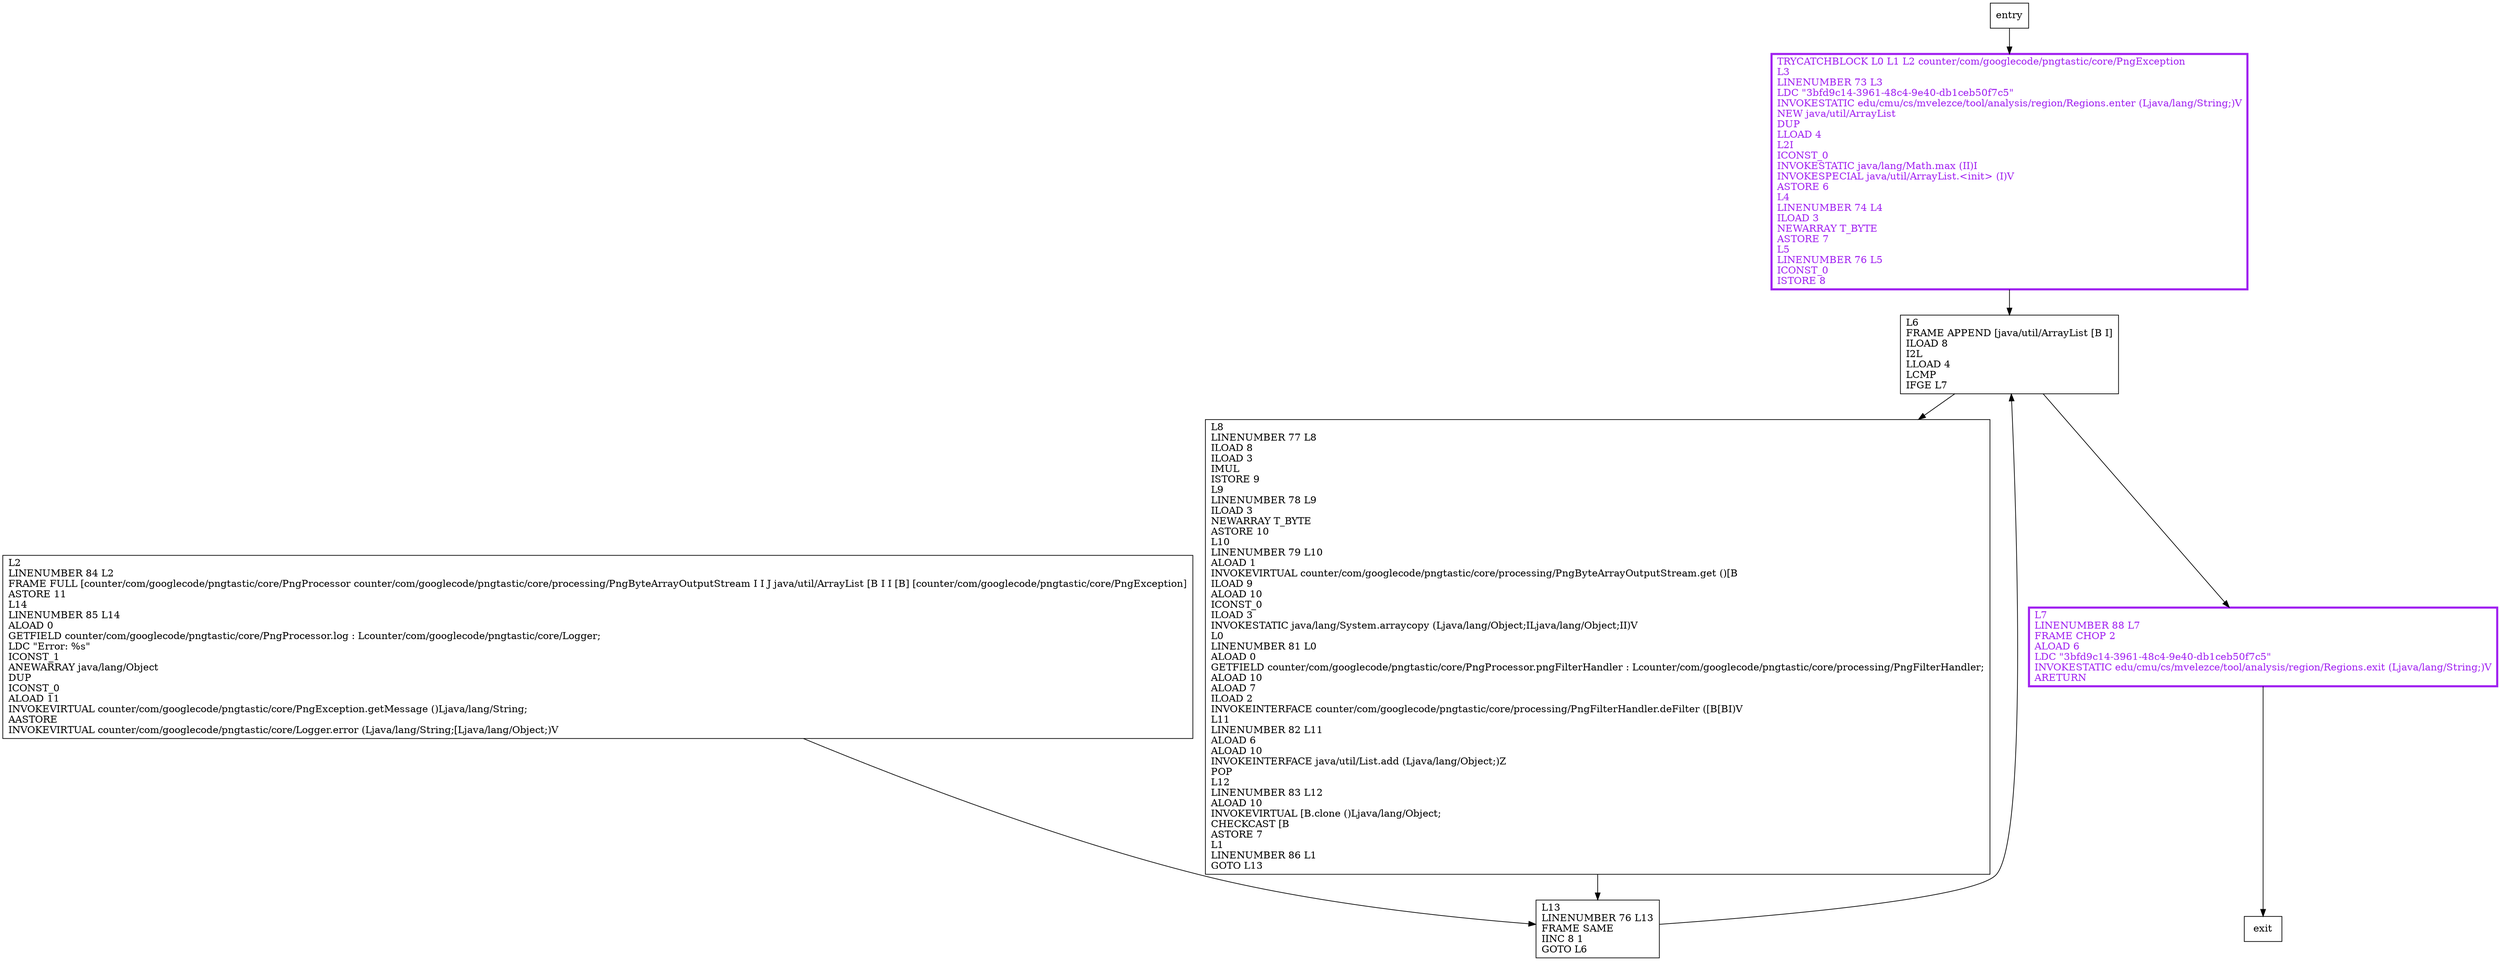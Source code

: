digraph getScanlines {
node [shape=record];
556304707 [label="L6\lFRAME APPEND [java/util/ArrayList [B I]\lILOAD 8\lI2L\lLLOAD 4\lLCMP\lIFGE L7\l"];
1238784191 [label="L2\lLINENUMBER 84 L2\lFRAME FULL [counter/com/googlecode/pngtastic/core/PngProcessor counter/com/googlecode/pngtastic/core/processing/PngByteArrayOutputStream I I J java/util/ArrayList [B I I [B] [counter/com/googlecode/pngtastic/core/PngException]\lASTORE 11\lL14\lLINENUMBER 85 L14\lALOAD 0\lGETFIELD counter/com/googlecode/pngtastic/core/PngProcessor.log : Lcounter/com/googlecode/pngtastic/core/Logger;\lLDC \"Error: %s\"\lICONST_1\lANEWARRAY java/lang/Object\lDUP\lICONST_0\lALOAD 11\lINVOKEVIRTUAL counter/com/googlecode/pngtastic/core/PngException.getMessage ()Ljava/lang/String;\lAASTORE\lINVOKEVIRTUAL counter/com/googlecode/pngtastic/core/Logger.error (Ljava/lang/String;[Ljava/lang/Object;)V\l"];
1827133099 [label="L13\lLINENUMBER 76 L13\lFRAME SAME\lIINC 8 1\lGOTO L6\l"];
1659432863 [label="TRYCATCHBLOCK L0 L1 L2 counter/com/googlecode/pngtastic/core/PngException\lL3\lLINENUMBER 73 L3\lLDC \"3bfd9c14-3961-48c4-9e40-db1ceb50f7c5\"\lINVOKESTATIC edu/cmu/cs/mvelezce/tool/analysis/region/Regions.enter (Ljava/lang/String;)V\lNEW java/util/ArrayList\lDUP\lLLOAD 4\lL2I\lICONST_0\lINVOKESTATIC java/lang/Math.max (II)I\lINVOKESPECIAL java/util/ArrayList.\<init\> (I)V\lASTORE 6\lL4\lLINENUMBER 74 L4\lILOAD 3\lNEWARRAY T_BYTE\lASTORE 7\lL5\lLINENUMBER 76 L5\lICONST_0\lISTORE 8\l"];
114947620 [label="L8\lLINENUMBER 77 L8\lILOAD 8\lILOAD 3\lIMUL\lISTORE 9\lL9\lLINENUMBER 78 L9\lILOAD 3\lNEWARRAY T_BYTE\lASTORE 10\lL10\lLINENUMBER 79 L10\lALOAD 1\lINVOKEVIRTUAL counter/com/googlecode/pngtastic/core/processing/PngByteArrayOutputStream.get ()[B\lILOAD 9\lALOAD 10\lICONST_0\lILOAD 3\lINVOKESTATIC java/lang/System.arraycopy (Ljava/lang/Object;ILjava/lang/Object;II)V\lL0\lLINENUMBER 81 L0\lALOAD 0\lGETFIELD counter/com/googlecode/pngtastic/core/PngProcessor.pngFilterHandler : Lcounter/com/googlecode/pngtastic/core/processing/PngFilterHandler;\lALOAD 10\lALOAD 7\lILOAD 2\lINVOKEINTERFACE counter/com/googlecode/pngtastic/core/processing/PngFilterHandler.deFilter ([B[BI)V\lL11\lLINENUMBER 82 L11\lALOAD 6\lALOAD 10\lINVOKEINTERFACE java/util/List.add (Ljava/lang/Object;)Z\lPOP\lL12\lLINENUMBER 83 L12\lALOAD 10\lINVOKEVIRTUAL [B.clone ()Ljava/lang/Object;\lCHECKCAST [B\lASTORE 7\lL1\lLINENUMBER 86 L1\lGOTO L13\l"];
1491475992 [label="L7\lLINENUMBER 88 L7\lFRAME CHOP 2\lALOAD 6\lLDC \"3bfd9c14-3961-48c4-9e40-db1ceb50f7c5\"\lINVOKESTATIC edu/cmu/cs/mvelezce/tool/analysis/region/Regions.exit (Ljava/lang/String;)V\lARETURN\l"];
entry;
exit;
556304707 -> 114947620;
556304707 -> 1491475992;
entry -> 1659432863;
1238784191 -> 1827133099;
1827133099 -> 556304707;
1659432863 -> 556304707;
114947620 -> 1827133099;
1491475992 -> exit;
1659432863[fontcolor="purple", penwidth=3, color="purple"];
1491475992[fontcolor="purple", penwidth=3, color="purple"];
}
